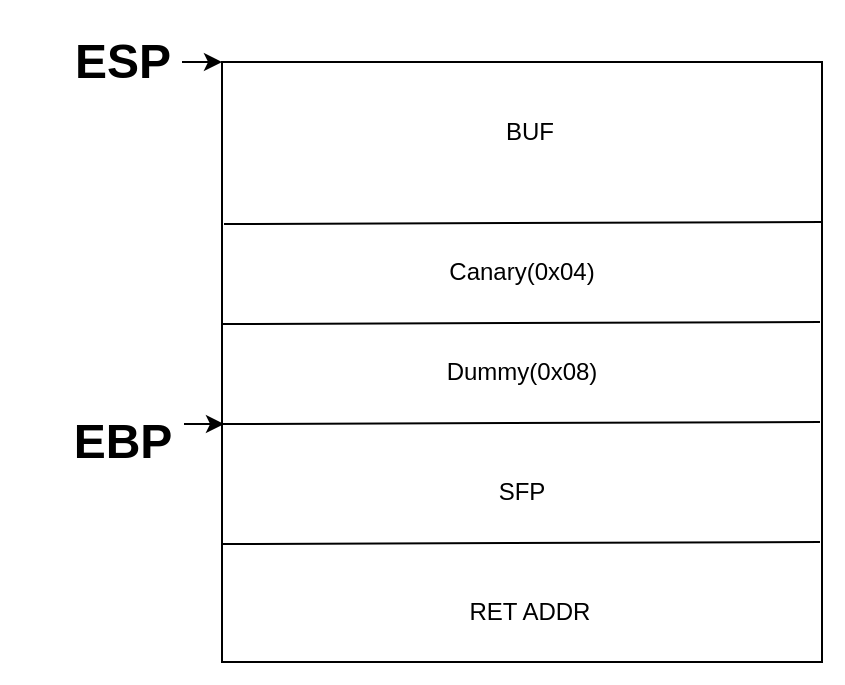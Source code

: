 <mxfile version="26.0.5">
  <diagram name="페이지-1" id="UC3-xQtOUNfhpzZci8Uw">
    <mxGraphModel dx="1050" dy="557" grid="1" gridSize="10" guides="1" tooltips="1" connect="1" arrows="1" fold="1" page="1" pageScale="1" pageWidth="827" pageHeight="1169" math="0" shadow="0">
      <root>
        <mxCell id="0" />
        <mxCell id="1" parent="0" />
        <mxCell id="fDI8euunYdC2z1CpRSoz-24" value="" style="group;strokeColor=none;" vertex="1" connectable="0" parent="1">
          <mxGeometry x="210" y="110" width="410" height="330" as="geometry" />
        </mxCell>
        <mxCell id="fDI8euunYdC2z1CpRSoz-25" value="" style="rounded=0;whiteSpace=wrap;html=1;strokeColor=#FFFFFF;" vertex="1" parent="fDI8euunYdC2z1CpRSoz-24">
          <mxGeometry x="-10" y="-10" width="420" height="340" as="geometry" />
        </mxCell>
        <mxCell id="fDI8euunYdC2z1CpRSoz-1" value="" style="whiteSpace=wrap;html=1;aspect=fixed;" vertex="1" parent="fDI8euunYdC2z1CpRSoz-24">
          <mxGeometry x="100" y="20" width="300" height="300" as="geometry" />
        </mxCell>
        <mxCell id="fDI8euunYdC2z1CpRSoz-6" value="" style="endArrow=none;html=1;rounded=0;" edge="1" parent="fDI8euunYdC2z1CpRSoz-24">
          <mxGeometry width="50" height="50" relative="1" as="geometry">
            <mxPoint x="100" y="151" as="sourcePoint" />
            <mxPoint x="399" y="150" as="targetPoint" />
          </mxGeometry>
        </mxCell>
        <mxCell id="fDI8euunYdC2z1CpRSoz-7" value="" style="endArrow=none;html=1;rounded=0;" edge="1" parent="fDI8euunYdC2z1CpRSoz-24">
          <mxGeometry width="50" height="50" relative="1" as="geometry">
            <mxPoint x="100" y="201" as="sourcePoint" />
            <mxPoint x="399" y="200" as="targetPoint" />
          </mxGeometry>
        </mxCell>
        <mxCell id="fDI8euunYdC2z1CpRSoz-8" value="" style="endArrow=none;html=1;rounded=0;" edge="1" parent="fDI8euunYdC2z1CpRSoz-24">
          <mxGeometry width="50" height="50" relative="1" as="geometry">
            <mxPoint x="100" y="261" as="sourcePoint" />
            <mxPoint x="399" y="260" as="targetPoint" />
          </mxGeometry>
        </mxCell>
        <mxCell id="fDI8euunYdC2z1CpRSoz-11" value="EBP" style="text;strokeColor=none;fillColor=none;html=1;fontSize=24;fontStyle=1;verticalAlign=middle;align=center;" vertex="1" parent="fDI8euunYdC2z1CpRSoz-24">
          <mxGeometry y="190" width="100" height="40" as="geometry" />
        </mxCell>
        <mxCell id="fDI8euunYdC2z1CpRSoz-12" value="Dummy(0x08)" style="text;html=1;align=center;verticalAlign=middle;whiteSpace=wrap;rounded=0;" vertex="1" parent="fDI8euunYdC2z1CpRSoz-24">
          <mxGeometry x="220" y="160" width="60" height="30" as="geometry" />
        </mxCell>
        <mxCell id="fDI8euunYdC2z1CpRSoz-13" value="" style="endArrow=none;html=1;rounded=0;" edge="1" parent="fDI8euunYdC2z1CpRSoz-24">
          <mxGeometry width="50" height="50" relative="1" as="geometry">
            <mxPoint x="101" y="101" as="sourcePoint" />
            <mxPoint x="400" y="100" as="targetPoint" />
          </mxGeometry>
        </mxCell>
        <mxCell id="fDI8euunYdC2z1CpRSoz-15" value="Canary(0x04)" style="text;html=1;align=center;verticalAlign=middle;whiteSpace=wrap;rounded=0;" vertex="1" parent="fDI8euunYdC2z1CpRSoz-24">
          <mxGeometry x="220" y="110" width="60" height="30" as="geometry" />
        </mxCell>
        <mxCell id="fDI8euunYdC2z1CpRSoz-16" value="SFP" style="text;html=1;align=center;verticalAlign=middle;whiteSpace=wrap;rounded=0;" vertex="1" parent="fDI8euunYdC2z1CpRSoz-24">
          <mxGeometry x="220" y="220" width="60" height="30" as="geometry" />
        </mxCell>
        <mxCell id="fDI8euunYdC2z1CpRSoz-17" value="RET ADDR" style="text;html=1;align=center;verticalAlign=middle;whiteSpace=wrap;rounded=0;" vertex="1" parent="fDI8euunYdC2z1CpRSoz-24">
          <mxGeometry x="204" y="280" width="100" height="30" as="geometry" />
        </mxCell>
        <mxCell id="fDI8euunYdC2z1CpRSoz-18" value="BUF" style="text;html=1;align=center;verticalAlign=middle;whiteSpace=wrap;rounded=0;" vertex="1" parent="fDI8euunYdC2z1CpRSoz-24">
          <mxGeometry x="224" y="40" width="60" height="30" as="geometry" />
        </mxCell>
        <mxCell id="fDI8euunYdC2z1CpRSoz-19" value="ESP" style="text;strokeColor=none;fillColor=none;html=1;fontSize=24;fontStyle=1;verticalAlign=middle;align=center;" vertex="1" parent="fDI8euunYdC2z1CpRSoz-24">
          <mxGeometry width="100" height="40" as="geometry" />
        </mxCell>
        <mxCell id="fDI8euunYdC2z1CpRSoz-21" value="" style="endArrow=classic;html=1;rounded=0;" edge="1" parent="fDI8euunYdC2z1CpRSoz-24">
          <mxGeometry width="50" height="50" relative="1" as="geometry">
            <mxPoint x="80" y="20" as="sourcePoint" />
            <mxPoint x="100" y="20" as="targetPoint" />
          </mxGeometry>
        </mxCell>
        <mxCell id="fDI8euunYdC2z1CpRSoz-23" value="" style="endArrow=classic;html=1;rounded=0;" edge="1" parent="fDI8euunYdC2z1CpRSoz-24">
          <mxGeometry width="50" height="50" relative="1" as="geometry">
            <mxPoint x="81" y="201" as="sourcePoint" />
            <mxPoint x="101" y="201" as="targetPoint" />
          </mxGeometry>
        </mxCell>
      </root>
    </mxGraphModel>
  </diagram>
</mxfile>
